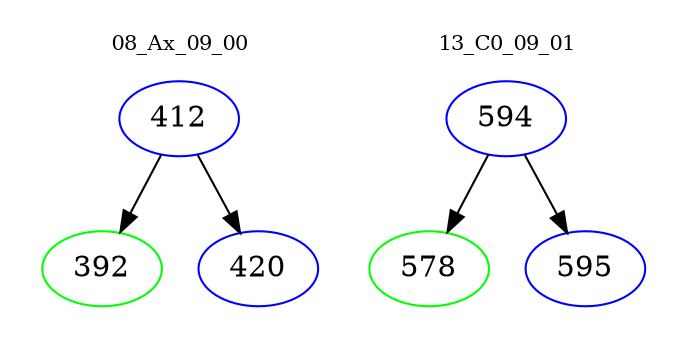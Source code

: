 digraph{
subgraph cluster_0 {
color = white
label = "08_Ax_09_00";
fontsize=10;
T0_412 [label="412", color="blue"]
T0_412 -> T0_392 [color="black"]
T0_392 [label="392", color="green"]
T0_412 -> T0_420 [color="black"]
T0_420 [label="420", color="blue"]
}
subgraph cluster_1 {
color = white
label = "13_C0_09_01";
fontsize=10;
T1_594 [label="594", color="blue"]
T1_594 -> T1_578 [color="black"]
T1_578 [label="578", color="green"]
T1_594 -> T1_595 [color="black"]
T1_595 [label="595", color="blue"]
}
}
